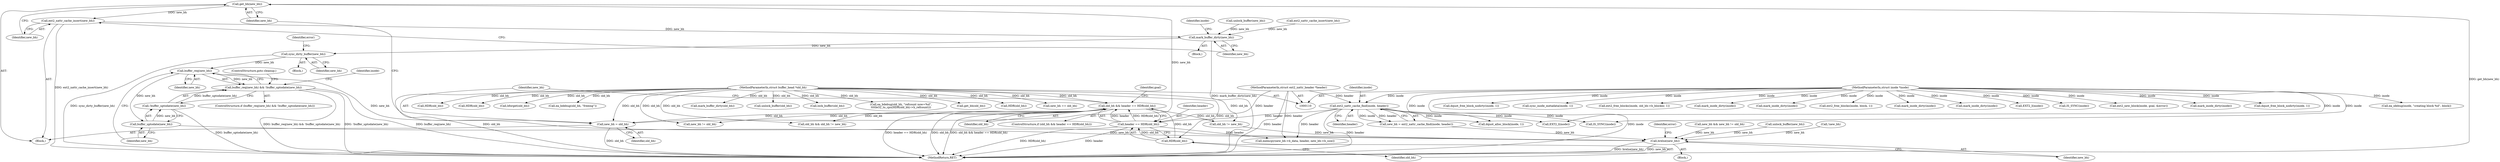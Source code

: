 digraph "0_linux_be0726d33cb8f411945884664924bed3cb8c70ee_11@pointer" {
"1000190" [label="(Call,get_bh(new_bh))"];
"1000187" [label="(Call,new_bh = old_bh)"];
"1000180" [label="(Call,old_bh && header == HDR(old_bh))"];
"1000184" [label="(Call,HDR(old_bh))"];
"1000112" [label="(MethodParameterIn,struct buffer_head *old_bh)"];
"1000182" [label="(Call,header == HDR(old_bh))"];
"1000131" [label="(Call,ext2_xattr_cache_find(inode, header))"];
"1000111" [label="(MethodParameterIn,struct inode *inode)"];
"1000113" [label="(MethodParameterIn,struct ext2_xattr_header *header)"];
"1000192" [label="(Call,ext2_xattr_cache_insert(new_bh))"];
"1000259" [label="(Call,mark_buffer_dirty(new_bh))"];
"1000265" [label="(Call,sync_dirty_buffer(new_bh))"];
"1000273" [label="(Call,buffer_req(new_bh))"];
"1000272" [label="(Call,buffer_req(new_bh) && !buffer_uptodate(new_bh))"];
"1000276" [label="(Call,buffer_uptodate(new_bh))"];
"1000275" [label="(Call,!buffer_uptodate(new_bh))"];
"1000411" [label="(Call,brelse(new_bh))"];
"1000405" [label="(Call,HDR(old_bh))"];
"1000186" [label="(Block,)"];
"1000271" [label="(ControlStructure,if (buffer_req(new_bh) && !buffer_uptodate(new_bh)))"];
"1000315" [label="(Call,new_bh != old_bh)"];
"1000182" [label="(Call,header == HDR(old_bh))"];
"1000266" [label="(Identifier,new_bh)"];
"1000129" [label="(Call,new_bh = ext2_xattr_cache_find(inode, header))"];
"1000274" [label="(Identifier,new_bh)"];
"1000152" [label="(Call,dquot_alloc_block(inode, 1))"];
"1000384" [label="(Call,HDR(old_bh))"];
"1000198" [label="(Identifier,goal)"];
"1000377" [label="(Call,bforget(old_bh))"];
"1000208" [label="(Call,ext2_new_block(inode, goal, &error))"];
"1000364" [label="(Call,ea_bdebug(old_bh, \"freeing\"))"];
"1000396" [label="(Call,mark_inode_dirty(inode))"];
"1000393" [label="(Call,dquot_free_block_nodirty(inode, 1))"];
"1000278" [label="(ControlStructure,goto cleanup;)"];
"1000332" [label="(Call,old_bh && old_bh != new_bh)"];
"1000216" [label="(Call,ea_idebug(inode, \"creating block %d\", block))"];
"1000277" [label="(Identifier,new_bh)"];
"1000398" [label="(Call,mark_buffer_dirty(old_bh))"];
"1000114" [label="(Block,)"];
"1000319" [label="(Call,dquot_free_block_nodirty(inode, 1))"];
"1000301" [label="(Call,sync_inode_metadata(inode, 1))"];
"1000367" [label="(Call,ext2_free_blocks(inode, old_bh->b_blocknr, 1))"];
"1000262" [label="(Call,IS_SYNC(inode))"];
"1000373" [label="(Call,mark_inode_dirty(inode))"];
"1000111" [label="(MethodParameterIn,struct inode *inode)"];
"1000275" [label="(Call,!buffer_uptodate(new_bh))"];
"1000187" [label="(Call,new_bh = old_bh)"];
"1000276" [label="(Call,buffer_uptodate(new_bh))"];
"1000193" [label="(Identifier,new_bh)"];
"1000408" [label="(Call,unlock_buffer(old_bh))"];
"1000131" [label="(Call,ext2_xattr_cache_find(inode, header))"];
"1000234" [label="(Call,mark_inode_dirty(inode))"];
"1000128" [label="(Block,)"];
"1000263" [label="(Identifier,inode)"];
"1000230" [label="(Call,ext2_free_blocks(inode, block, 1))"];
"1000411" [label="(Call,brelse(new_bh))"];
"1000190" [label="(Call,get_bh(new_bh))"];
"1000181" [label="(Identifier,old_bh)"];
"1000260" [label="(Identifier,new_bh)"];
"1000259" [label="(Call,mark_buffer_dirty(new_bh))"];
"1000349" [label="(Call,lock_buffer(old_bh))"];
"1000400" [label="(Call,ea_bdebug(old_bh, \"refcount now=%d\",\n\t\t\t\tle32_to_cpu(HDR(old_bh)->h_refcount)))"];
"1000322" [label="(Call,mark_inode_dirty(inode))"];
"1000272" [label="(Call,buffer_req(new_bh) && !buffer_uptodate(new_bh))"];
"1000243" [label="(Call,memcpy(new_bh->b_data, header, new_bh->b_size))"];
"1000326" [label="(Call,mark_inode_dirty(inode))"];
"1000265" [label="(Call,sync_dirty_buffer(new_bh))"];
"1000189" [label="(Identifier,old_bh)"];
"1000112" [label="(MethodParameterIn,struct buffer_head *old_bh)"];
"1000185" [label="(Identifier,old_bh)"];
"1000264" [label="(Block,)"];
"1000414" [label="(Identifier,error)"];
"1000313" [label="(Call,new_bh && new_bh != old_bh)"];
"1000183" [label="(Identifier,header)"];
"1000176" [label="(Call,unlock_buffer(new_bh))"];
"1000180" [label="(Call,old_bh && header == HDR(old_bh))"];
"1000158" [label="(Call,unlock_buffer(new_bh))"];
"1000375" [label="(Call,get_bh(old_bh))"];
"1000132" [label="(Identifier,inode)"];
"1000227" [label="(Call,!new_bh)"];
"1000202" [label="(Call,EXT2_I(inode))"];
"1000412" [label="(Identifier,new_bh)"];
"1000133" [label="(Identifier,header)"];
"1000184" [label="(Call,HDR(old_bh))"];
"1000192" [label="(Call,ext2_xattr_cache_insert(new_bh))"];
"1000354" [label="(Call,HDR(old_bh))"];
"1000255" [label="(Call,ext2_xattr_cache_insert(new_bh))"];
"1000138" [label="(Call,new_bh == old_bh)"];
"1000281" [label="(Call,EXT2_I(inode))"];
"1000179" [label="(ControlStructure,if (old_bh && header == HDR(old_bh)))"];
"1000296" [label="(Call,IS_SYNC(inode))"];
"1000273" [label="(Call,buffer_req(new_bh))"];
"1000113" [label="(MethodParameterIn,struct ext2_xattr_header *header)"];
"1000415" [label="(MethodReturn,RET)"];
"1000188" [label="(Identifier,new_bh)"];
"1000268" [label="(Identifier,error)"];
"1000282" [label="(Identifier,inode)"];
"1000191" [label="(Identifier,new_bh)"];
"1000334" [label="(Call,old_bh != new_bh)"];
"1000190" -> "1000186"  [label="AST: "];
"1000190" -> "1000191"  [label="CFG: "];
"1000191" -> "1000190"  [label="AST: "];
"1000193" -> "1000190"  [label="CFG: "];
"1000190" -> "1000415"  [label="DDG: get_bh(new_bh)"];
"1000187" -> "1000190"  [label="DDG: new_bh"];
"1000190" -> "1000192"  [label="DDG: new_bh"];
"1000187" -> "1000186"  [label="AST: "];
"1000187" -> "1000189"  [label="CFG: "];
"1000188" -> "1000187"  [label="AST: "];
"1000189" -> "1000187"  [label="AST: "];
"1000191" -> "1000187"  [label="CFG: "];
"1000187" -> "1000415"  [label="DDG: old_bh"];
"1000180" -> "1000187"  [label="DDG: old_bh"];
"1000112" -> "1000187"  [label="DDG: old_bh"];
"1000180" -> "1000179"  [label="AST: "];
"1000180" -> "1000181"  [label="CFG: "];
"1000180" -> "1000182"  [label="CFG: "];
"1000181" -> "1000180"  [label="AST: "];
"1000182" -> "1000180"  [label="AST: "];
"1000188" -> "1000180"  [label="CFG: "];
"1000198" -> "1000180"  [label="CFG: "];
"1000180" -> "1000415"  [label="DDG: header == HDR(old_bh)"];
"1000180" -> "1000415"  [label="DDG: old_bh"];
"1000180" -> "1000415"  [label="DDG: old_bh && header == HDR(old_bh)"];
"1000184" -> "1000180"  [label="DDG: old_bh"];
"1000112" -> "1000180"  [label="DDG: old_bh"];
"1000182" -> "1000180"  [label="DDG: header"];
"1000182" -> "1000180"  [label="DDG: HDR(old_bh)"];
"1000180" -> "1000315"  [label="DDG: old_bh"];
"1000180" -> "1000332"  [label="DDG: old_bh"];
"1000180" -> "1000334"  [label="DDG: old_bh"];
"1000184" -> "1000182"  [label="AST: "];
"1000184" -> "1000185"  [label="CFG: "];
"1000185" -> "1000184"  [label="AST: "];
"1000182" -> "1000184"  [label="CFG: "];
"1000184" -> "1000182"  [label="DDG: old_bh"];
"1000112" -> "1000184"  [label="DDG: old_bh"];
"1000112" -> "1000110"  [label="AST: "];
"1000112" -> "1000415"  [label="DDG: old_bh"];
"1000112" -> "1000138"  [label="DDG: old_bh"];
"1000112" -> "1000315"  [label="DDG: old_bh"];
"1000112" -> "1000332"  [label="DDG: old_bh"];
"1000112" -> "1000334"  [label="DDG: old_bh"];
"1000112" -> "1000349"  [label="DDG: old_bh"];
"1000112" -> "1000354"  [label="DDG: old_bh"];
"1000112" -> "1000364"  [label="DDG: old_bh"];
"1000112" -> "1000375"  [label="DDG: old_bh"];
"1000112" -> "1000377"  [label="DDG: old_bh"];
"1000112" -> "1000384"  [label="DDG: old_bh"];
"1000112" -> "1000398"  [label="DDG: old_bh"];
"1000112" -> "1000400"  [label="DDG: old_bh"];
"1000112" -> "1000405"  [label="DDG: old_bh"];
"1000112" -> "1000408"  [label="DDG: old_bh"];
"1000183" -> "1000182"  [label="AST: "];
"1000182" -> "1000415"  [label="DDG: HDR(old_bh)"];
"1000182" -> "1000415"  [label="DDG: header"];
"1000131" -> "1000182"  [label="DDG: header"];
"1000113" -> "1000182"  [label="DDG: header"];
"1000182" -> "1000243"  [label="DDG: header"];
"1000131" -> "1000129"  [label="AST: "];
"1000131" -> "1000133"  [label="CFG: "];
"1000132" -> "1000131"  [label="AST: "];
"1000133" -> "1000131"  [label="AST: "];
"1000129" -> "1000131"  [label="CFG: "];
"1000131" -> "1000415"  [label="DDG: header"];
"1000131" -> "1000129"  [label="DDG: inode"];
"1000131" -> "1000129"  [label="DDG: header"];
"1000111" -> "1000131"  [label="DDG: inode"];
"1000113" -> "1000131"  [label="DDG: header"];
"1000131" -> "1000152"  [label="DDG: inode"];
"1000131" -> "1000202"  [label="DDG: inode"];
"1000131" -> "1000243"  [label="DDG: header"];
"1000131" -> "1000262"  [label="DDG: inode"];
"1000111" -> "1000110"  [label="AST: "];
"1000111" -> "1000415"  [label="DDG: inode"];
"1000111" -> "1000152"  [label="DDG: inode"];
"1000111" -> "1000202"  [label="DDG: inode"];
"1000111" -> "1000208"  [label="DDG: inode"];
"1000111" -> "1000216"  [label="DDG: inode"];
"1000111" -> "1000230"  [label="DDG: inode"];
"1000111" -> "1000234"  [label="DDG: inode"];
"1000111" -> "1000262"  [label="DDG: inode"];
"1000111" -> "1000281"  [label="DDG: inode"];
"1000111" -> "1000296"  [label="DDG: inode"];
"1000111" -> "1000301"  [label="DDG: inode"];
"1000111" -> "1000319"  [label="DDG: inode"];
"1000111" -> "1000322"  [label="DDG: inode"];
"1000111" -> "1000326"  [label="DDG: inode"];
"1000111" -> "1000367"  [label="DDG: inode"];
"1000111" -> "1000373"  [label="DDG: inode"];
"1000111" -> "1000393"  [label="DDG: inode"];
"1000111" -> "1000396"  [label="DDG: inode"];
"1000113" -> "1000110"  [label="AST: "];
"1000113" -> "1000415"  [label="DDG: header"];
"1000113" -> "1000243"  [label="DDG: header"];
"1000192" -> "1000186"  [label="AST: "];
"1000192" -> "1000193"  [label="CFG: "];
"1000193" -> "1000192"  [label="AST: "];
"1000260" -> "1000192"  [label="CFG: "];
"1000192" -> "1000415"  [label="DDG: ext2_xattr_cache_insert(new_bh)"];
"1000192" -> "1000259"  [label="DDG: new_bh"];
"1000259" -> "1000128"  [label="AST: "];
"1000259" -> "1000260"  [label="CFG: "];
"1000260" -> "1000259"  [label="AST: "];
"1000263" -> "1000259"  [label="CFG: "];
"1000259" -> "1000415"  [label="DDG: mark_buffer_dirty(new_bh)"];
"1000176" -> "1000259"  [label="DDG: new_bh"];
"1000255" -> "1000259"  [label="DDG: new_bh"];
"1000259" -> "1000265"  [label="DDG: new_bh"];
"1000265" -> "1000264"  [label="AST: "];
"1000265" -> "1000266"  [label="CFG: "];
"1000266" -> "1000265"  [label="AST: "];
"1000268" -> "1000265"  [label="CFG: "];
"1000265" -> "1000415"  [label="DDG: sync_dirty_buffer(new_bh)"];
"1000265" -> "1000273"  [label="DDG: new_bh"];
"1000273" -> "1000272"  [label="AST: "];
"1000273" -> "1000274"  [label="CFG: "];
"1000274" -> "1000273"  [label="AST: "];
"1000277" -> "1000273"  [label="CFG: "];
"1000272" -> "1000273"  [label="CFG: "];
"1000273" -> "1000272"  [label="DDG: new_bh"];
"1000273" -> "1000276"  [label="DDG: new_bh"];
"1000273" -> "1000411"  [label="DDG: new_bh"];
"1000272" -> "1000271"  [label="AST: "];
"1000272" -> "1000275"  [label="CFG: "];
"1000275" -> "1000272"  [label="AST: "];
"1000278" -> "1000272"  [label="CFG: "];
"1000282" -> "1000272"  [label="CFG: "];
"1000272" -> "1000415"  [label="DDG: !buffer_uptodate(new_bh)"];
"1000272" -> "1000415"  [label="DDG: buffer_req(new_bh)"];
"1000272" -> "1000415"  [label="DDG: buffer_req(new_bh) && !buffer_uptodate(new_bh)"];
"1000275" -> "1000272"  [label="DDG: buffer_uptodate(new_bh)"];
"1000276" -> "1000275"  [label="AST: "];
"1000276" -> "1000277"  [label="CFG: "];
"1000277" -> "1000276"  [label="AST: "];
"1000275" -> "1000276"  [label="CFG: "];
"1000276" -> "1000275"  [label="DDG: new_bh"];
"1000276" -> "1000411"  [label="DDG: new_bh"];
"1000275" -> "1000415"  [label="DDG: buffer_uptodate(new_bh)"];
"1000411" -> "1000114"  [label="AST: "];
"1000411" -> "1000412"  [label="CFG: "];
"1000412" -> "1000411"  [label="AST: "];
"1000414" -> "1000411"  [label="CFG: "];
"1000411" -> "1000415"  [label="DDG: brelse(new_bh)"];
"1000411" -> "1000415"  [label="DDG: new_bh"];
"1000158" -> "1000411"  [label="DDG: new_bh"];
"1000129" -> "1000411"  [label="DDG: new_bh"];
"1000334" -> "1000411"  [label="DDG: new_bh"];
"1000227" -> "1000411"  [label="DDG: new_bh"];
"1000313" -> "1000411"  [label="DDG: new_bh"];
}
